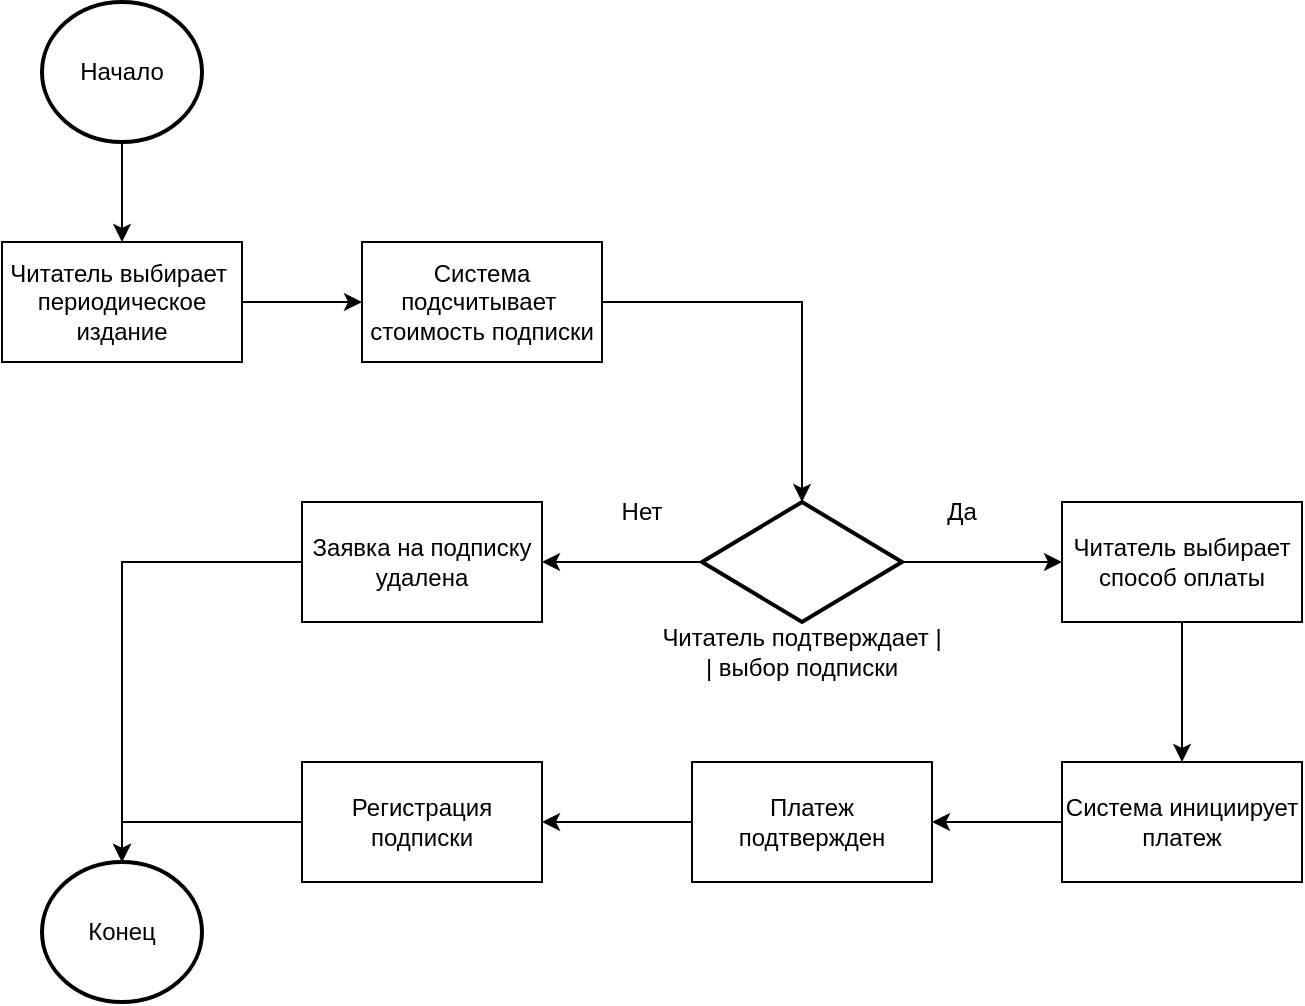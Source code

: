 <mxfile version="26.0.3">
  <diagram name="Страница — 1" id="6E6QcGe9JzF5QuHHeotZ">
    <mxGraphModel dx="685" dy="780" grid="1" gridSize="10" guides="1" tooltips="1" connect="1" arrows="1" fold="1" page="1" pageScale="1" pageWidth="1654" pageHeight="1169" math="0" shadow="0">
      <root>
        <mxCell id="0" />
        <mxCell id="1" parent="0" />
        <mxCell id="ZSIWOakFn0zqu2iiAX0d-3" value="" style="edgeStyle=orthogonalEdgeStyle;rounded=0;orthogonalLoop=1;jettySize=auto;html=1;" parent="1" source="ZSIWOakFn0zqu2iiAX0d-2" edge="1">
          <mxGeometry relative="1" as="geometry">
            <mxPoint x="640" y="150" as="targetPoint" />
          </mxGeometry>
        </mxCell>
        <mxCell id="ZSIWOakFn0zqu2iiAX0d-2" value="Начало" style="strokeWidth=2;html=1;shape=mxgraph.flowchart.start_2;whiteSpace=wrap;" parent="1" vertex="1">
          <mxGeometry x="600" y="30" width="80" height="70" as="geometry" />
        </mxCell>
        <mxCell id="ZSIWOakFn0zqu2iiAX0d-12" value="Конец" style="strokeWidth=2;html=1;shape=mxgraph.flowchart.start_2;whiteSpace=wrap;" parent="1" vertex="1">
          <mxGeometry x="600" y="460" width="80" height="70" as="geometry" />
        </mxCell>
        <mxCell id="ZSIWOakFn0zqu2iiAX0d-17" value="" style="edgeStyle=orthogonalEdgeStyle;rounded=0;orthogonalLoop=1;jettySize=auto;html=1;" parent="1" source="ZSIWOakFn0zqu2iiAX0d-14" target="ZSIWOakFn0zqu2iiAX0d-16" edge="1">
          <mxGeometry relative="1" as="geometry" />
        </mxCell>
        <mxCell id="ZSIWOakFn0zqu2iiAX0d-14" value="Читатель выбирает&amp;nbsp; периодическое издание" style="rounded=0;whiteSpace=wrap;html=1;" parent="1" vertex="1">
          <mxGeometry x="580" y="150" width="120" height="60" as="geometry" />
        </mxCell>
        <mxCell id="ZSIWOakFn0zqu2iiAX0d-16" value="Система подсчитывает&amp;nbsp; стоимость подписки" style="rounded=0;whiteSpace=wrap;html=1;" parent="1" vertex="1">
          <mxGeometry x="760" y="150" width="120" height="60" as="geometry" />
        </mxCell>
        <mxCell id="ZSIWOakFn0zqu2iiAX0d-40" value="" style="edgeStyle=orthogonalEdgeStyle;rounded=0;orthogonalLoop=1;jettySize=auto;html=1;" parent="1" source="ZSIWOakFn0zqu2iiAX0d-23" target="ZSIWOakFn0zqu2iiAX0d-35" edge="1">
          <mxGeometry relative="1" as="geometry" />
        </mxCell>
        <mxCell id="ZSIWOakFn0zqu2iiAX0d-23" value="Читатель выбирает способ оплаты " style="rounded=0;whiteSpace=wrap;html=1;" parent="1" vertex="1">
          <mxGeometry x="1110" y="280" width="120" height="60" as="geometry" />
        </mxCell>
        <mxCell id="ZSIWOakFn0zqu2iiAX0d-33" value="" style="edgeStyle=orthogonalEdgeStyle;rounded=0;orthogonalLoop=1;jettySize=auto;html=1;" parent="1" source="ZSIWOakFn0zqu2iiAX0d-26" target="ZSIWOakFn0zqu2iiAX0d-32" edge="1">
          <mxGeometry relative="1" as="geometry" />
        </mxCell>
        <mxCell id="ZSIWOakFn0zqu2iiAX0d-26" value="" style="strokeWidth=2;html=1;shape=mxgraph.flowchart.decision;whiteSpace=wrap;" parent="1" vertex="1">
          <mxGeometry x="930" y="280" width="100" height="60" as="geometry" />
        </mxCell>
        <mxCell id="ZSIWOakFn0zqu2iiAX0d-27" value="Читатель подтверждает |&lt;br/&gt;|  выбор подписки  " style="text;html=1;align=center;verticalAlign=middle;whiteSpace=wrap;rounded=0;" parent="1" vertex="1">
          <mxGeometry x="900" y="340" width="160" height="30" as="geometry" />
        </mxCell>
        <mxCell id="ZSIWOakFn0zqu2iiAX0d-29" style="edgeStyle=orthogonalEdgeStyle;rounded=0;orthogonalLoop=1;jettySize=auto;html=1;entryX=0.5;entryY=0;entryDx=0;entryDy=0;entryPerimeter=0;" parent="1" source="ZSIWOakFn0zqu2iiAX0d-16" target="ZSIWOakFn0zqu2iiAX0d-26" edge="1">
          <mxGeometry relative="1" as="geometry" />
        </mxCell>
        <mxCell id="ZSIWOakFn0zqu2iiAX0d-30" value="Нет" style="text;html=1;align=center;verticalAlign=middle;whiteSpace=wrap;rounded=0;" parent="1" vertex="1">
          <mxGeometry x="870" y="270" width="60" height="30" as="geometry" />
        </mxCell>
        <mxCell id="ZSIWOakFn0zqu2iiAX0d-31" value="Да" style="text;html=1;align=center;verticalAlign=middle;whiteSpace=wrap;rounded=0;" parent="1" vertex="1">
          <mxGeometry x="1030" y="270" width="60" height="30" as="geometry" />
        </mxCell>
        <mxCell id="ZSIWOakFn0zqu2iiAX0d-32" value="Заявка на подписку удалена" style="rounded=0;whiteSpace=wrap;html=1;" parent="1" vertex="1">
          <mxGeometry x="730" y="280" width="120" height="60" as="geometry" />
        </mxCell>
        <mxCell id="ZSIWOakFn0zqu2iiAX0d-34" style="edgeStyle=orthogonalEdgeStyle;rounded=0;orthogonalLoop=1;jettySize=auto;html=1;entryX=0.5;entryY=0;entryDx=0;entryDy=0;entryPerimeter=0;" parent="1" source="ZSIWOakFn0zqu2iiAX0d-32" target="ZSIWOakFn0zqu2iiAX0d-12" edge="1">
          <mxGeometry relative="1" as="geometry" />
        </mxCell>
        <mxCell id="ZSIWOakFn0zqu2iiAX0d-41" value="" style="edgeStyle=orthogonalEdgeStyle;rounded=0;orthogonalLoop=1;jettySize=auto;html=1;" parent="1" source="ZSIWOakFn0zqu2iiAX0d-35" target="ZSIWOakFn0zqu2iiAX0d-36" edge="1">
          <mxGeometry relative="1" as="geometry" />
        </mxCell>
        <mxCell id="ZSIWOakFn0zqu2iiAX0d-35" value=" Система инициирует платеж    " style="rounded=0;whiteSpace=wrap;html=1;" parent="1" vertex="1">
          <mxGeometry x="1110" y="410" width="120" height="60" as="geometry" />
        </mxCell>
        <mxCell id="ZSIWOakFn0zqu2iiAX0d-44" value="" style="edgeStyle=orthogonalEdgeStyle;rounded=0;orthogonalLoop=1;jettySize=auto;html=1;" parent="1" source="ZSIWOakFn0zqu2iiAX0d-36" target="ZSIWOakFn0zqu2iiAX0d-43" edge="1">
          <mxGeometry relative="1" as="geometry" />
        </mxCell>
        <mxCell id="ZSIWOakFn0zqu2iiAX0d-36" value=" Платеж подтвержден " style="rounded=0;whiteSpace=wrap;html=1;" parent="1" vertex="1">
          <mxGeometry x="925" y="410" width="120" height="60" as="geometry" />
        </mxCell>
        <mxCell id="ZSIWOakFn0zqu2iiAX0d-39" value="" style="endArrow=classic;html=1;rounded=0;entryX=0;entryY=0.5;entryDx=0;entryDy=0;exitX=1;exitY=0.5;exitDx=0;exitDy=0;exitPerimeter=0;" parent="1" source="ZSIWOakFn0zqu2iiAX0d-26" target="ZSIWOakFn0zqu2iiAX0d-23" edge="1">
          <mxGeometry width="50" height="50" relative="1" as="geometry">
            <mxPoint x="780" y="410" as="sourcePoint" />
            <mxPoint x="830" y="360" as="targetPoint" />
          </mxGeometry>
        </mxCell>
        <mxCell id="ZSIWOakFn0zqu2iiAX0d-43" value="Регистрация подписки" style="rounded=0;whiteSpace=wrap;html=1;" parent="1" vertex="1">
          <mxGeometry x="730" y="410" width="120" height="60" as="geometry" />
        </mxCell>
        <mxCell id="ZSIWOakFn0zqu2iiAX0d-45" style="edgeStyle=orthogonalEdgeStyle;rounded=0;orthogonalLoop=1;jettySize=auto;html=1;entryX=0.5;entryY=0;entryDx=0;entryDy=0;entryPerimeter=0;" parent="1" source="ZSIWOakFn0zqu2iiAX0d-43" target="ZSIWOakFn0zqu2iiAX0d-12" edge="1">
          <mxGeometry relative="1" as="geometry" />
        </mxCell>
      </root>
    </mxGraphModel>
  </diagram>
</mxfile>
